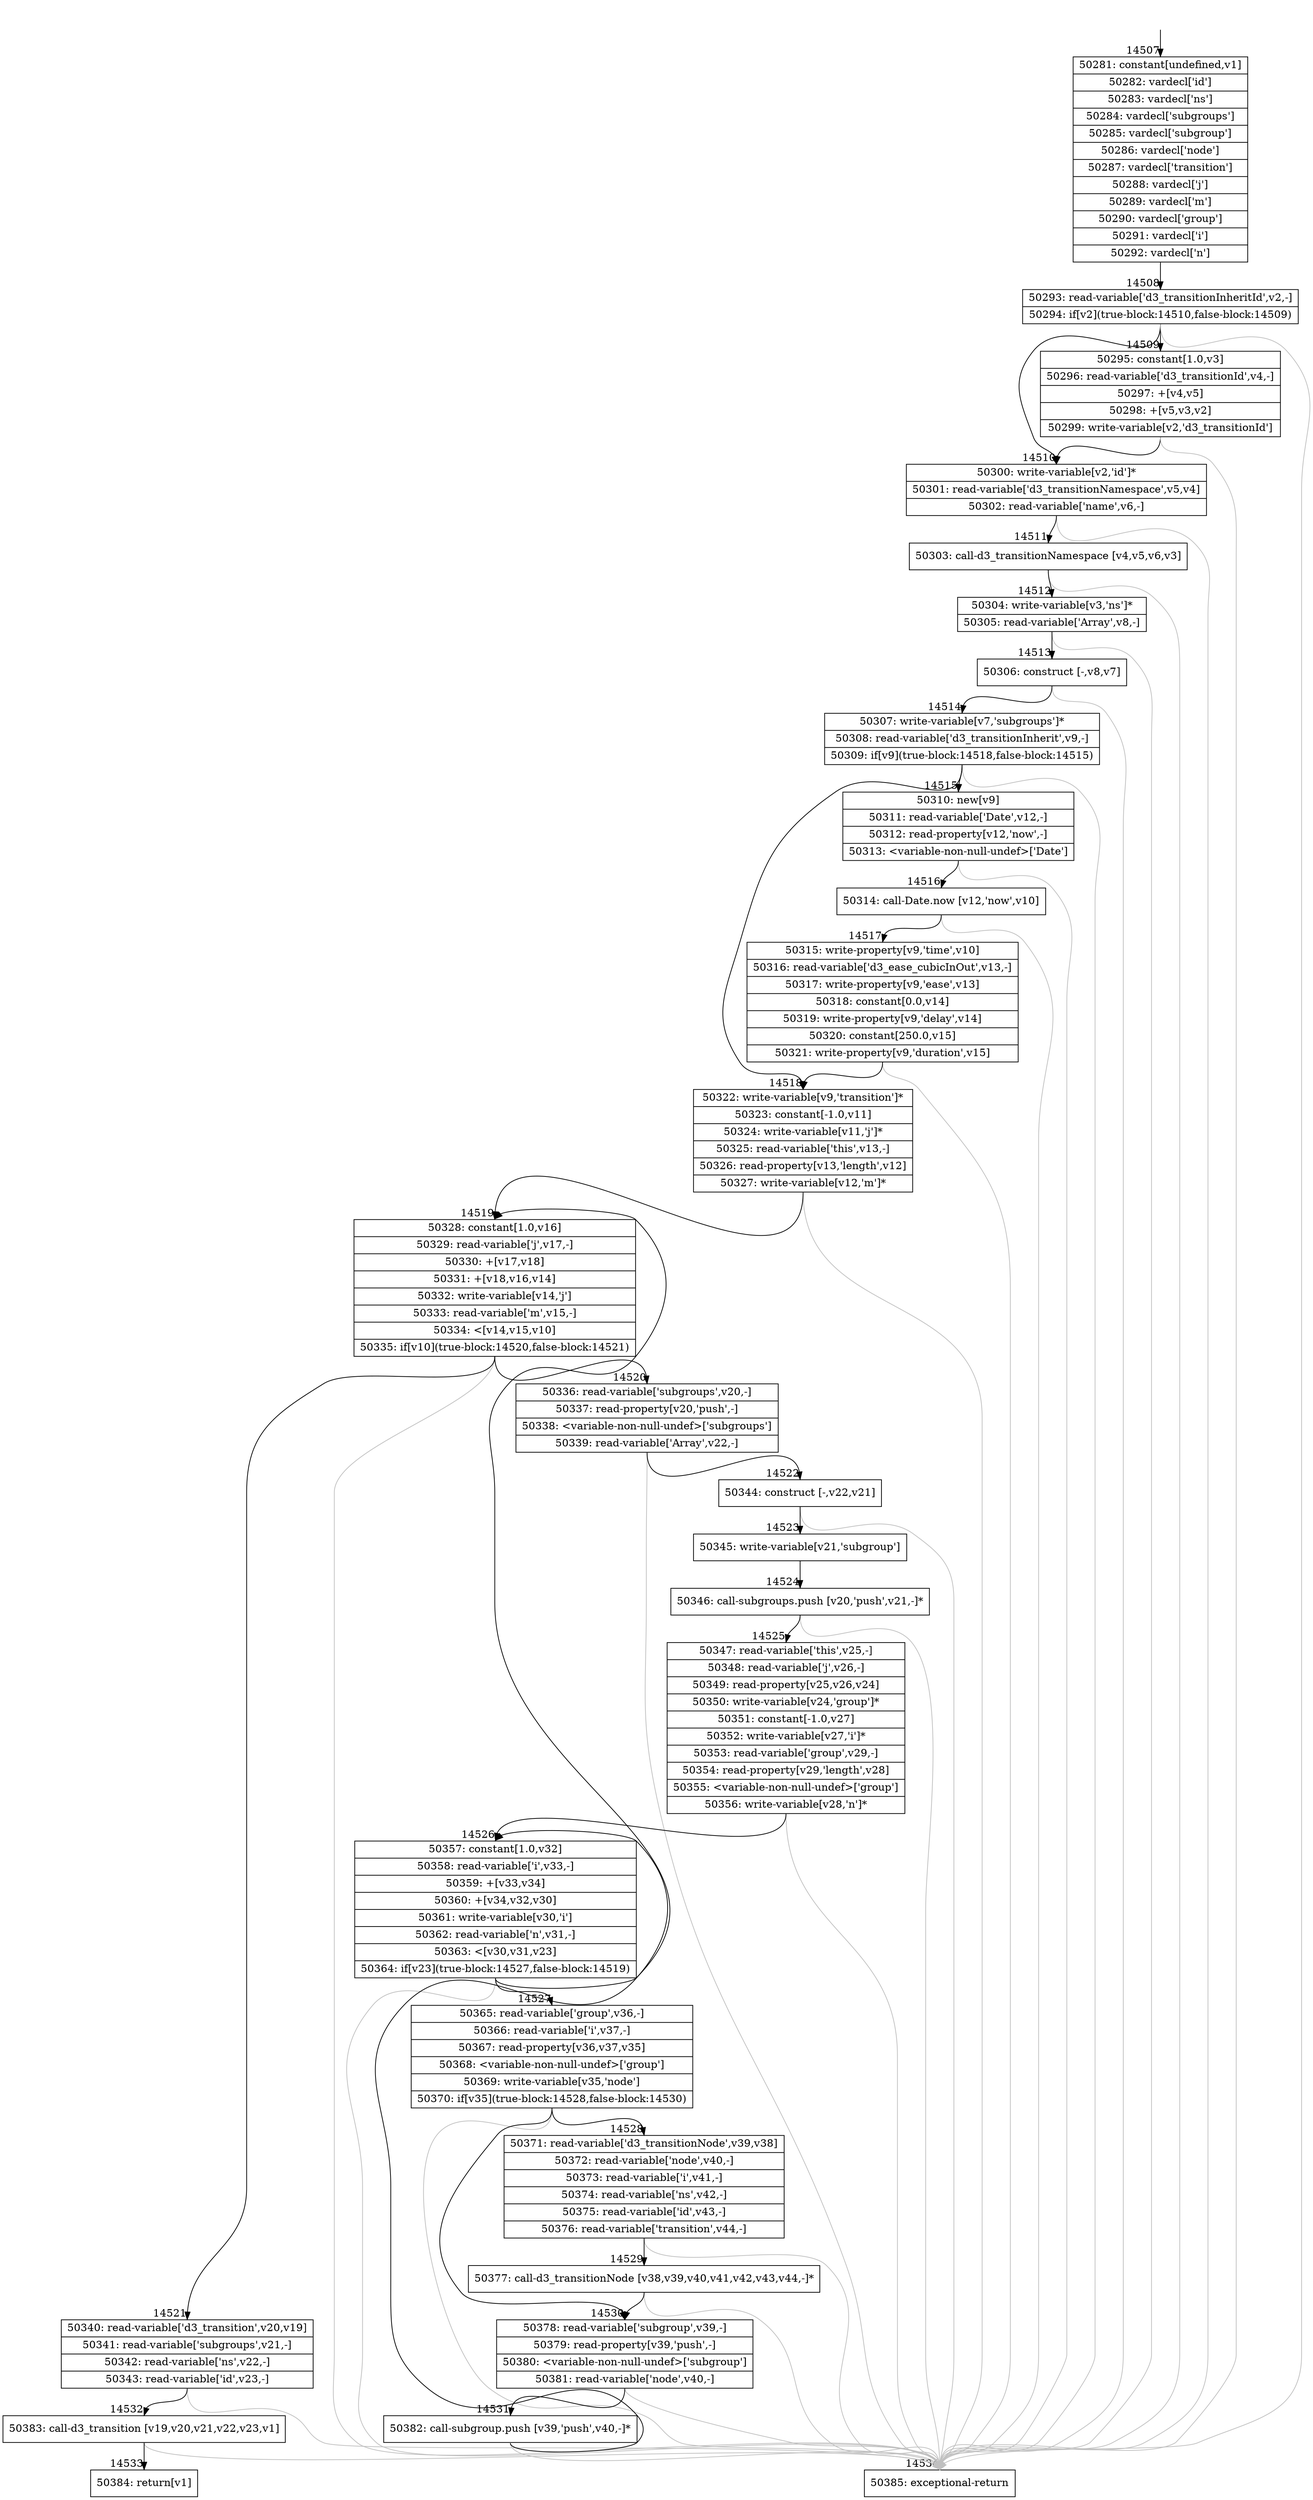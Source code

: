 digraph {
rankdir="TD"
BB_entry1350[shape=none,label=""];
BB_entry1350 -> BB14507 [tailport=s, headport=n, headlabel="    14507"]
BB14507 [shape=record label="{50281: constant[undefined,v1]|50282: vardecl['id']|50283: vardecl['ns']|50284: vardecl['subgroups']|50285: vardecl['subgroup']|50286: vardecl['node']|50287: vardecl['transition']|50288: vardecl['j']|50289: vardecl['m']|50290: vardecl['group']|50291: vardecl['i']|50292: vardecl['n']}" ] 
BB14507 -> BB14508 [tailport=s, headport=n, headlabel="      14508"]
BB14508 [shape=record label="{50293: read-variable['d3_transitionInheritId',v2,-]|50294: if[v2](true-block:14510,false-block:14509)}" ] 
BB14508 -> BB14510 [tailport=s, headport=n, headlabel="      14510"]
BB14508 -> BB14509 [tailport=s, headport=n, headlabel="      14509"]
BB14508 -> BB14534 [tailport=s, headport=n, color=gray, headlabel="      14534"]
BB14509 [shape=record label="{50295: constant[1.0,v3]|50296: read-variable['d3_transitionId',v4,-]|50297: +[v4,v5]|50298: +[v5,v3,v2]|50299: write-variable[v2,'d3_transitionId']}" ] 
BB14509 -> BB14510 [tailport=s, headport=n]
BB14509 -> BB14534 [tailport=s, headport=n, color=gray]
BB14510 [shape=record label="{50300: write-variable[v2,'id']*|50301: read-variable['d3_transitionNamespace',v5,v4]|50302: read-variable['name',v6,-]}" ] 
BB14510 -> BB14511 [tailport=s, headport=n, headlabel="      14511"]
BB14510 -> BB14534 [tailport=s, headport=n, color=gray]
BB14511 [shape=record label="{50303: call-d3_transitionNamespace [v4,v5,v6,v3]}" ] 
BB14511 -> BB14512 [tailport=s, headport=n, headlabel="      14512"]
BB14511 -> BB14534 [tailport=s, headport=n, color=gray]
BB14512 [shape=record label="{50304: write-variable[v3,'ns']*|50305: read-variable['Array',v8,-]}" ] 
BB14512 -> BB14513 [tailport=s, headport=n, headlabel="      14513"]
BB14512 -> BB14534 [tailport=s, headport=n, color=gray]
BB14513 [shape=record label="{50306: construct [-,v8,v7]}" ] 
BB14513 -> BB14514 [tailport=s, headport=n, headlabel="      14514"]
BB14513 -> BB14534 [tailport=s, headport=n, color=gray]
BB14514 [shape=record label="{50307: write-variable[v7,'subgroups']*|50308: read-variable['d3_transitionInherit',v9,-]|50309: if[v9](true-block:14518,false-block:14515)}" ] 
BB14514 -> BB14518 [tailport=s, headport=n, headlabel="      14518"]
BB14514 -> BB14515 [tailport=s, headport=n, headlabel="      14515"]
BB14514 -> BB14534 [tailport=s, headport=n, color=gray]
BB14515 [shape=record label="{50310: new[v9]|50311: read-variable['Date',v12,-]|50312: read-property[v12,'now',-]|50313: \<variable-non-null-undef\>['Date']}" ] 
BB14515 -> BB14516 [tailport=s, headport=n, headlabel="      14516"]
BB14515 -> BB14534 [tailport=s, headport=n, color=gray]
BB14516 [shape=record label="{50314: call-Date.now [v12,'now',v10]}" ] 
BB14516 -> BB14517 [tailport=s, headport=n, headlabel="      14517"]
BB14516 -> BB14534 [tailport=s, headport=n, color=gray]
BB14517 [shape=record label="{50315: write-property[v9,'time',v10]|50316: read-variable['d3_ease_cubicInOut',v13,-]|50317: write-property[v9,'ease',v13]|50318: constant[0.0,v14]|50319: write-property[v9,'delay',v14]|50320: constant[250.0,v15]|50321: write-property[v9,'duration',v15]}" ] 
BB14517 -> BB14518 [tailport=s, headport=n]
BB14517 -> BB14534 [tailport=s, headport=n, color=gray]
BB14518 [shape=record label="{50322: write-variable[v9,'transition']*|50323: constant[-1.0,v11]|50324: write-variable[v11,'j']*|50325: read-variable['this',v13,-]|50326: read-property[v13,'length',v12]|50327: write-variable[v12,'m']*}" ] 
BB14518 -> BB14519 [tailport=s, headport=n, headlabel="      14519"]
BB14518 -> BB14534 [tailport=s, headport=n, color=gray]
BB14519 [shape=record label="{50328: constant[1.0,v16]|50329: read-variable['j',v17,-]|50330: +[v17,v18]|50331: +[v18,v16,v14]|50332: write-variable[v14,'j']|50333: read-variable['m',v15,-]|50334: \<[v14,v15,v10]|50335: if[v10](true-block:14520,false-block:14521)}" ] 
BB14519 -> BB14520 [tailport=s, headport=n, headlabel="      14520"]
BB14519 -> BB14521 [tailport=s, headport=n, headlabel="      14521"]
BB14519 -> BB14534 [tailport=s, headport=n, color=gray]
BB14520 [shape=record label="{50336: read-variable['subgroups',v20,-]|50337: read-property[v20,'push',-]|50338: \<variable-non-null-undef\>['subgroups']|50339: read-variable['Array',v22,-]}" ] 
BB14520 -> BB14522 [tailport=s, headport=n, headlabel="      14522"]
BB14520 -> BB14534 [tailport=s, headport=n, color=gray]
BB14521 [shape=record label="{50340: read-variable['d3_transition',v20,v19]|50341: read-variable['subgroups',v21,-]|50342: read-variable['ns',v22,-]|50343: read-variable['id',v23,-]}" ] 
BB14521 -> BB14532 [tailport=s, headport=n, headlabel="      14532"]
BB14521 -> BB14534 [tailport=s, headport=n, color=gray]
BB14522 [shape=record label="{50344: construct [-,v22,v21]}" ] 
BB14522 -> BB14523 [tailport=s, headport=n, headlabel="      14523"]
BB14522 -> BB14534 [tailport=s, headport=n, color=gray]
BB14523 [shape=record label="{50345: write-variable[v21,'subgroup']}" ] 
BB14523 -> BB14524 [tailport=s, headport=n, headlabel="      14524"]
BB14524 [shape=record label="{50346: call-subgroups.push [v20,'push',v21,-]*}" ] 
BB14524 -> BB14525 [tailport=s, headport=n, headlabel="      14525"]
BB14524 -> BB14534 [tailport=s, headport=n, color=gray]
BB14525 [shape=record label="{50347: read-variable['this',v25,-]|50348: read-variable['j',v26,-]|50349: read-property[v25,v26,v24]|50350: write-variable[v24,'group']*|50351: constant[-1.0,v27]|50352: write-variable[v27,'i']*|50353: read-variable['group',v29,-]|50354: read-property[v29,'length',v28]|50355: \<variable-non-null-undef\>['group']|50356: write-variable[v28,'n']*}" ] 
BB14525 -> BB14526 [tailport=s, headport=n, headlabel="      14526"]
BB14525 -> BB14534 [tailport=s, headport=n, color=gray]
BB14526 [shape=record label="{50357: constant[1.0,v32]|50358: read-variable['i',v33,-]|50359: +[v33,v34]|50360: +[v34,v32,v30]|50361: write-variable[v30,'i']|50362: read-variable['n',v31,-]|50363: \<[v30,v31,v23]|50364: if[v23](true-block:14527,false-block:14519)}" ] 
BB14526 -> BB14527 [tailport=s, headport=n, headlabel="      14527"]
BB14526 -> BB14519 [tailport=s, headport=n]
BB14526 -> BB14534 [tailport=s, headport=n, color=gray]
BB14527 [shape=record label="{50365: read-variable['group',v36,-]|50366: read-variable['i',v37,-]|50367: read-property[v36,v37,v35]|50368: \<variable-non-null-undef\>['group']|50369: write-variable[v35,'node']|50370: if[v35](true-block:14528,false-block:14530)}" ] 
BB14527 -> BB14528 [tailport=s, headport=n, headlabel="      14528"]
BB14527 -> BB14530 [tailport=s, headport=n, headlabel="      14530"]
BB14527 -> BB14534 [tailport=s, headport=n, color=gray]
BB14528 [shape=record label="{50371: read-variable['d3_transitionNode',v39,v38]|50372: read-variable['node',v40,-]|50373: read-variable['i',v41,-]|50374: read-variable['ns',v42,-]|50375: read-variable['id',v43,-]|50376: read-variable['transition',v44,-]}" ] 
BB14528 -> BB14529 [tailport=s, headport=n, headlabel="      14529"]
BB14528 -> BB14534 [tailport=s, headport=n, color=gray]
BB14529 [shape=record label="{50377: call-d3_transitionNode [v38,v39,v40,v41,v42,v43,v44,-]*}" ] 
BB14529 -> BB14530 [tailport=s, headport=n]
BB14529 -> BB14534 [tailport=s, headport=n, color=gray]
BB14530 [shape=record label="{50378: read-variable['subgroup',v39,-]|50379: read-property[v39,'push',-]|50380: \<variable-non-null-undef\>['subgroup']|50381: read-variable['node',v40,-]}" ] 
BB14530 -> BB14531 [tailport=s, headport=n, headlabel="      14531"]
BB14530 -> BB14534 [tailport=s, headport=n, color=gray]
BB14531 [shape=record label="{50382: call-subgroup.push [v39,'push',v40,-]*}" ] 
BB14531 -> BB14526 [tailport=s, headport=n]
BB14531 -> BB14534 [tailport=s, headport=n, color=gray]
BB14532 [shape=record label="{50383: call-d3_transition [v19,v20,v21,v22,v23,v1]}" ] 
BB14532 -> BB14533 [tailport=s, headport=n, headlabel="      14533"]
BB14532 -> BB14534 [tailport=s, headport=n, color=gray]
BB14533 [shape=record label="{50384: return[v1]}" ] 
BB14534 [shape=record label="{50385: exceptional-return}" ] 
//#$~ 8606
}
